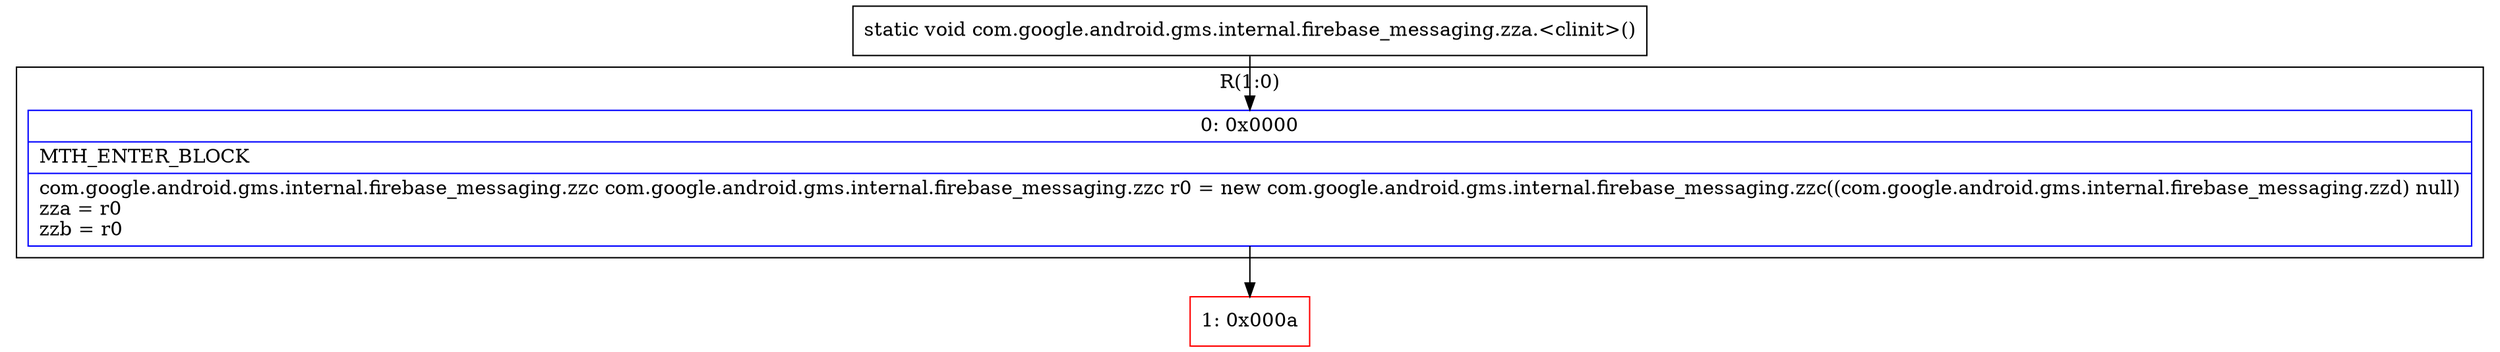 digraph "CFG forcom.google.android.gms.internal.firebase_messaging.zza.\<clinit\>()V" {
subgraph cluster_Region_1930351850 {
label = "R(1:0)";
node [shape=record,color=blue];
Node_0 [shape=record,label="{0\:\ 0x0000|MTH_ENTER_BLOCK\l|com.google.android.gms.internal.firebase_messaging.zzc com.google.android.gms.internal.firebase_messaging.zzc r0 = new com.google.android.gms.internal.firebase_messaging.zzc((com.google.android.gms.internal.firebase_messaging.zzd) null)\lzza = r0\lzzb = r0\l}"];
}
Node_1 [shape=record,color=red,label="{1\:\ 0x000a}"];
MethodNode[shape=record,label="{static void com.google.android.gms.internal.firebase_messaging.zza.\<clinit\>() }"];
MethodNode -> Node_0;
Node_0 -> Node_1;
}

